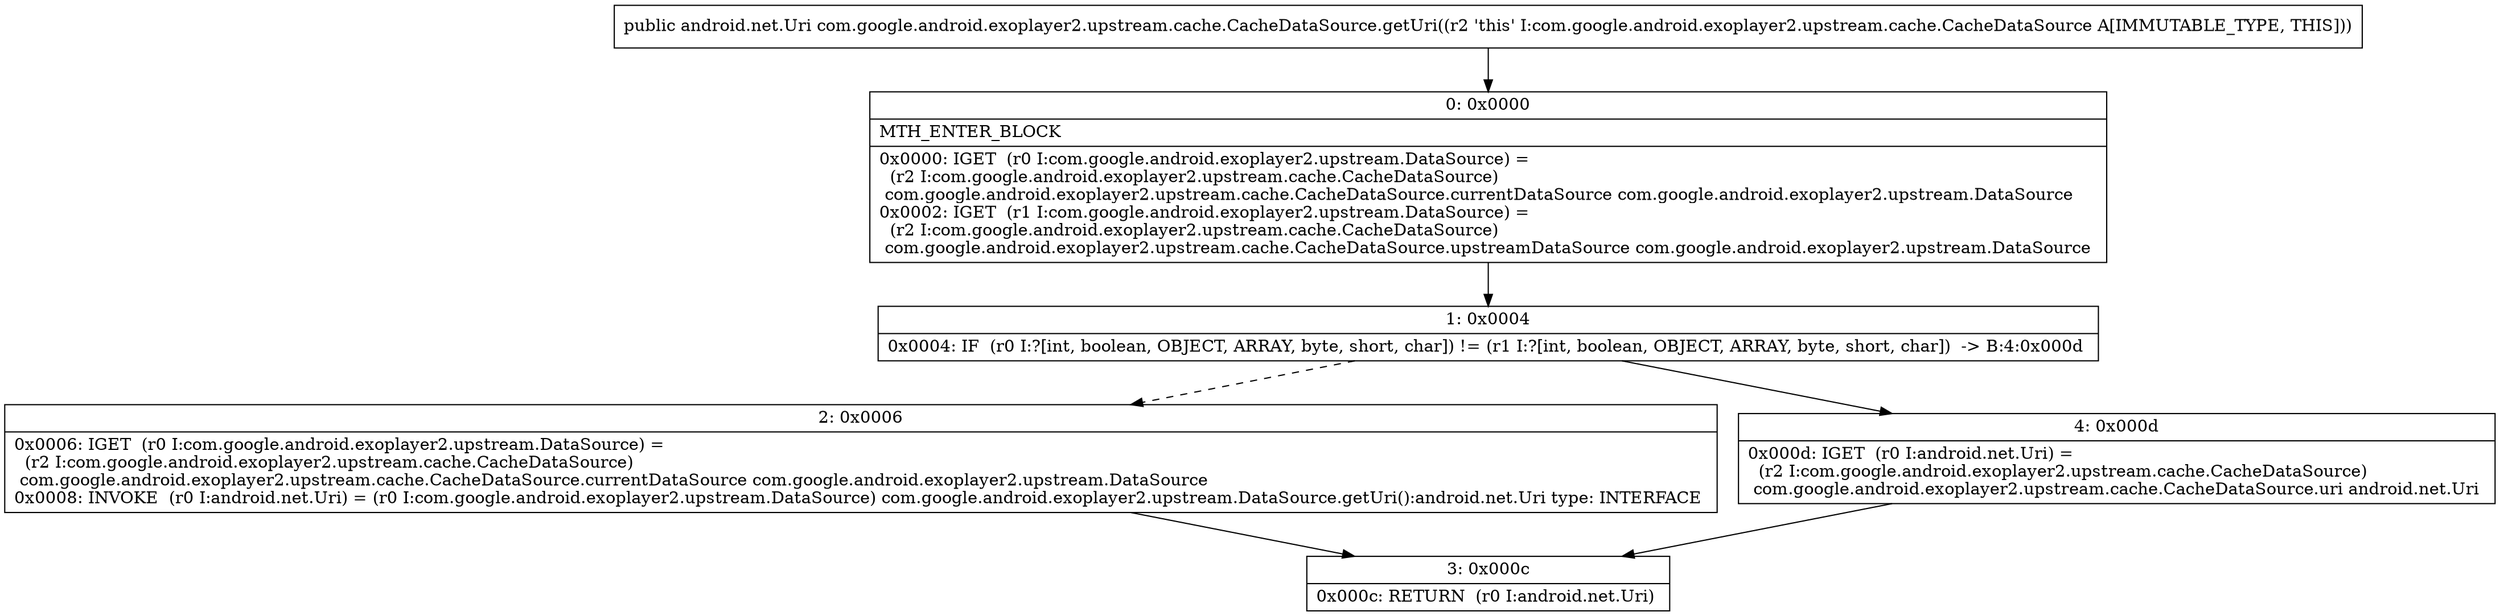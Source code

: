 digraph "CFG forcom.google.android.exoplayer2.upstream.cache.CacheDataSource.getUri()Landroid\/net\/Uri;" {
Node_0 [shape=record,label="{0\:\ 0x0000|MTH_ENTER_BLOCK\l|0x0000: IGET  (r0 I:com.google.android.exoplayer2.upstream.DataSource) = \l  (r2 I:com.google.android.exoplayer2.upstream.cache.CacheDataSource)\l com.google.android.exoplayer2.upstream.cache.CacheDataSource.currentDataSource com.google.android.exoplayer2.upstream.DataSource \l0x0002: IGET  (r1 I:com.google.android.exoplayer2.upstream.DataSource) = \l  (r2 I:com.google.android.exoplayer2.upstream.cache.CacheDataSource)\l com.google.android.exoplayer2.upstream.cache.CacheDataSource.upstreamDataSource com.google.android.exoplayer2.upstream.DataSource \l}"];
Node_1 [shape=record,label="{1\:\ 0x0004|0x0004: IF  (r0 I:?[int, boolean, OBJECT, ARRAY, byte, short, char]) != (r1 I:?[int, boolean, OBJECT, ARRAY, byte, short, char])  \-\> B:4:0x000d \l}"];
Node_2 [shape=record,label="{2\:\ 0x0006|0x0006: IGET  (r0 I:com.google.android.exoplayer2.upstream.DataSource) = \l  (r2 I:com.google.android.exoplayer2.upstream.cache.CacheDataSource)\l com.google.android.exoplayer2.upstream.cache.CacheDataSource.currentDataSource com.google.android.exoplayer2.upstream.DataSource \l0x0008: INVOKE  (r0 I:android.net.Uri) = (r0 I:com.google.android.exoplayer2.upstream.DataSource) com.google.android.exoplayer2.upstream.DataSource.getUri():android.net.Uri type: INTERFACE \l}"];
Node_3 [shape=record,label="{3\:\ 0x000c|0x000c: RETURN  (r0 I:android.net.Uri) \l}"];
Node_4 [shape=record,label="{4\:\ 0x000d|0x000d: IGET  (r0 I:android.net.Uri) = \l  (r2 I:com.google.android.exoplayer2.upstream.cache.CacheDataSource)\l com.google.android.exoplayer2.upstream.cache.CacheDataSource.uri android.net.Uri \l}"];
MethodNode[shape=record,label="{public android.net.Uri com.google.android.exoplayer2.upstream.cache.CacheDataSource.getUri((r2 'this' I:com.google.android.exoplayer2.upstream.cache.CacheDataSource A[IMMUTABLE_TYPE, THIS])) }"];
MethodNode -> Node_0;
Node_0 -> Node_1;
Node_1 -> Node_2[style=dashed];
Node_1 -> Node_4;
Node_2 -> Node_3;
Node_4 -> Node_3;
}

